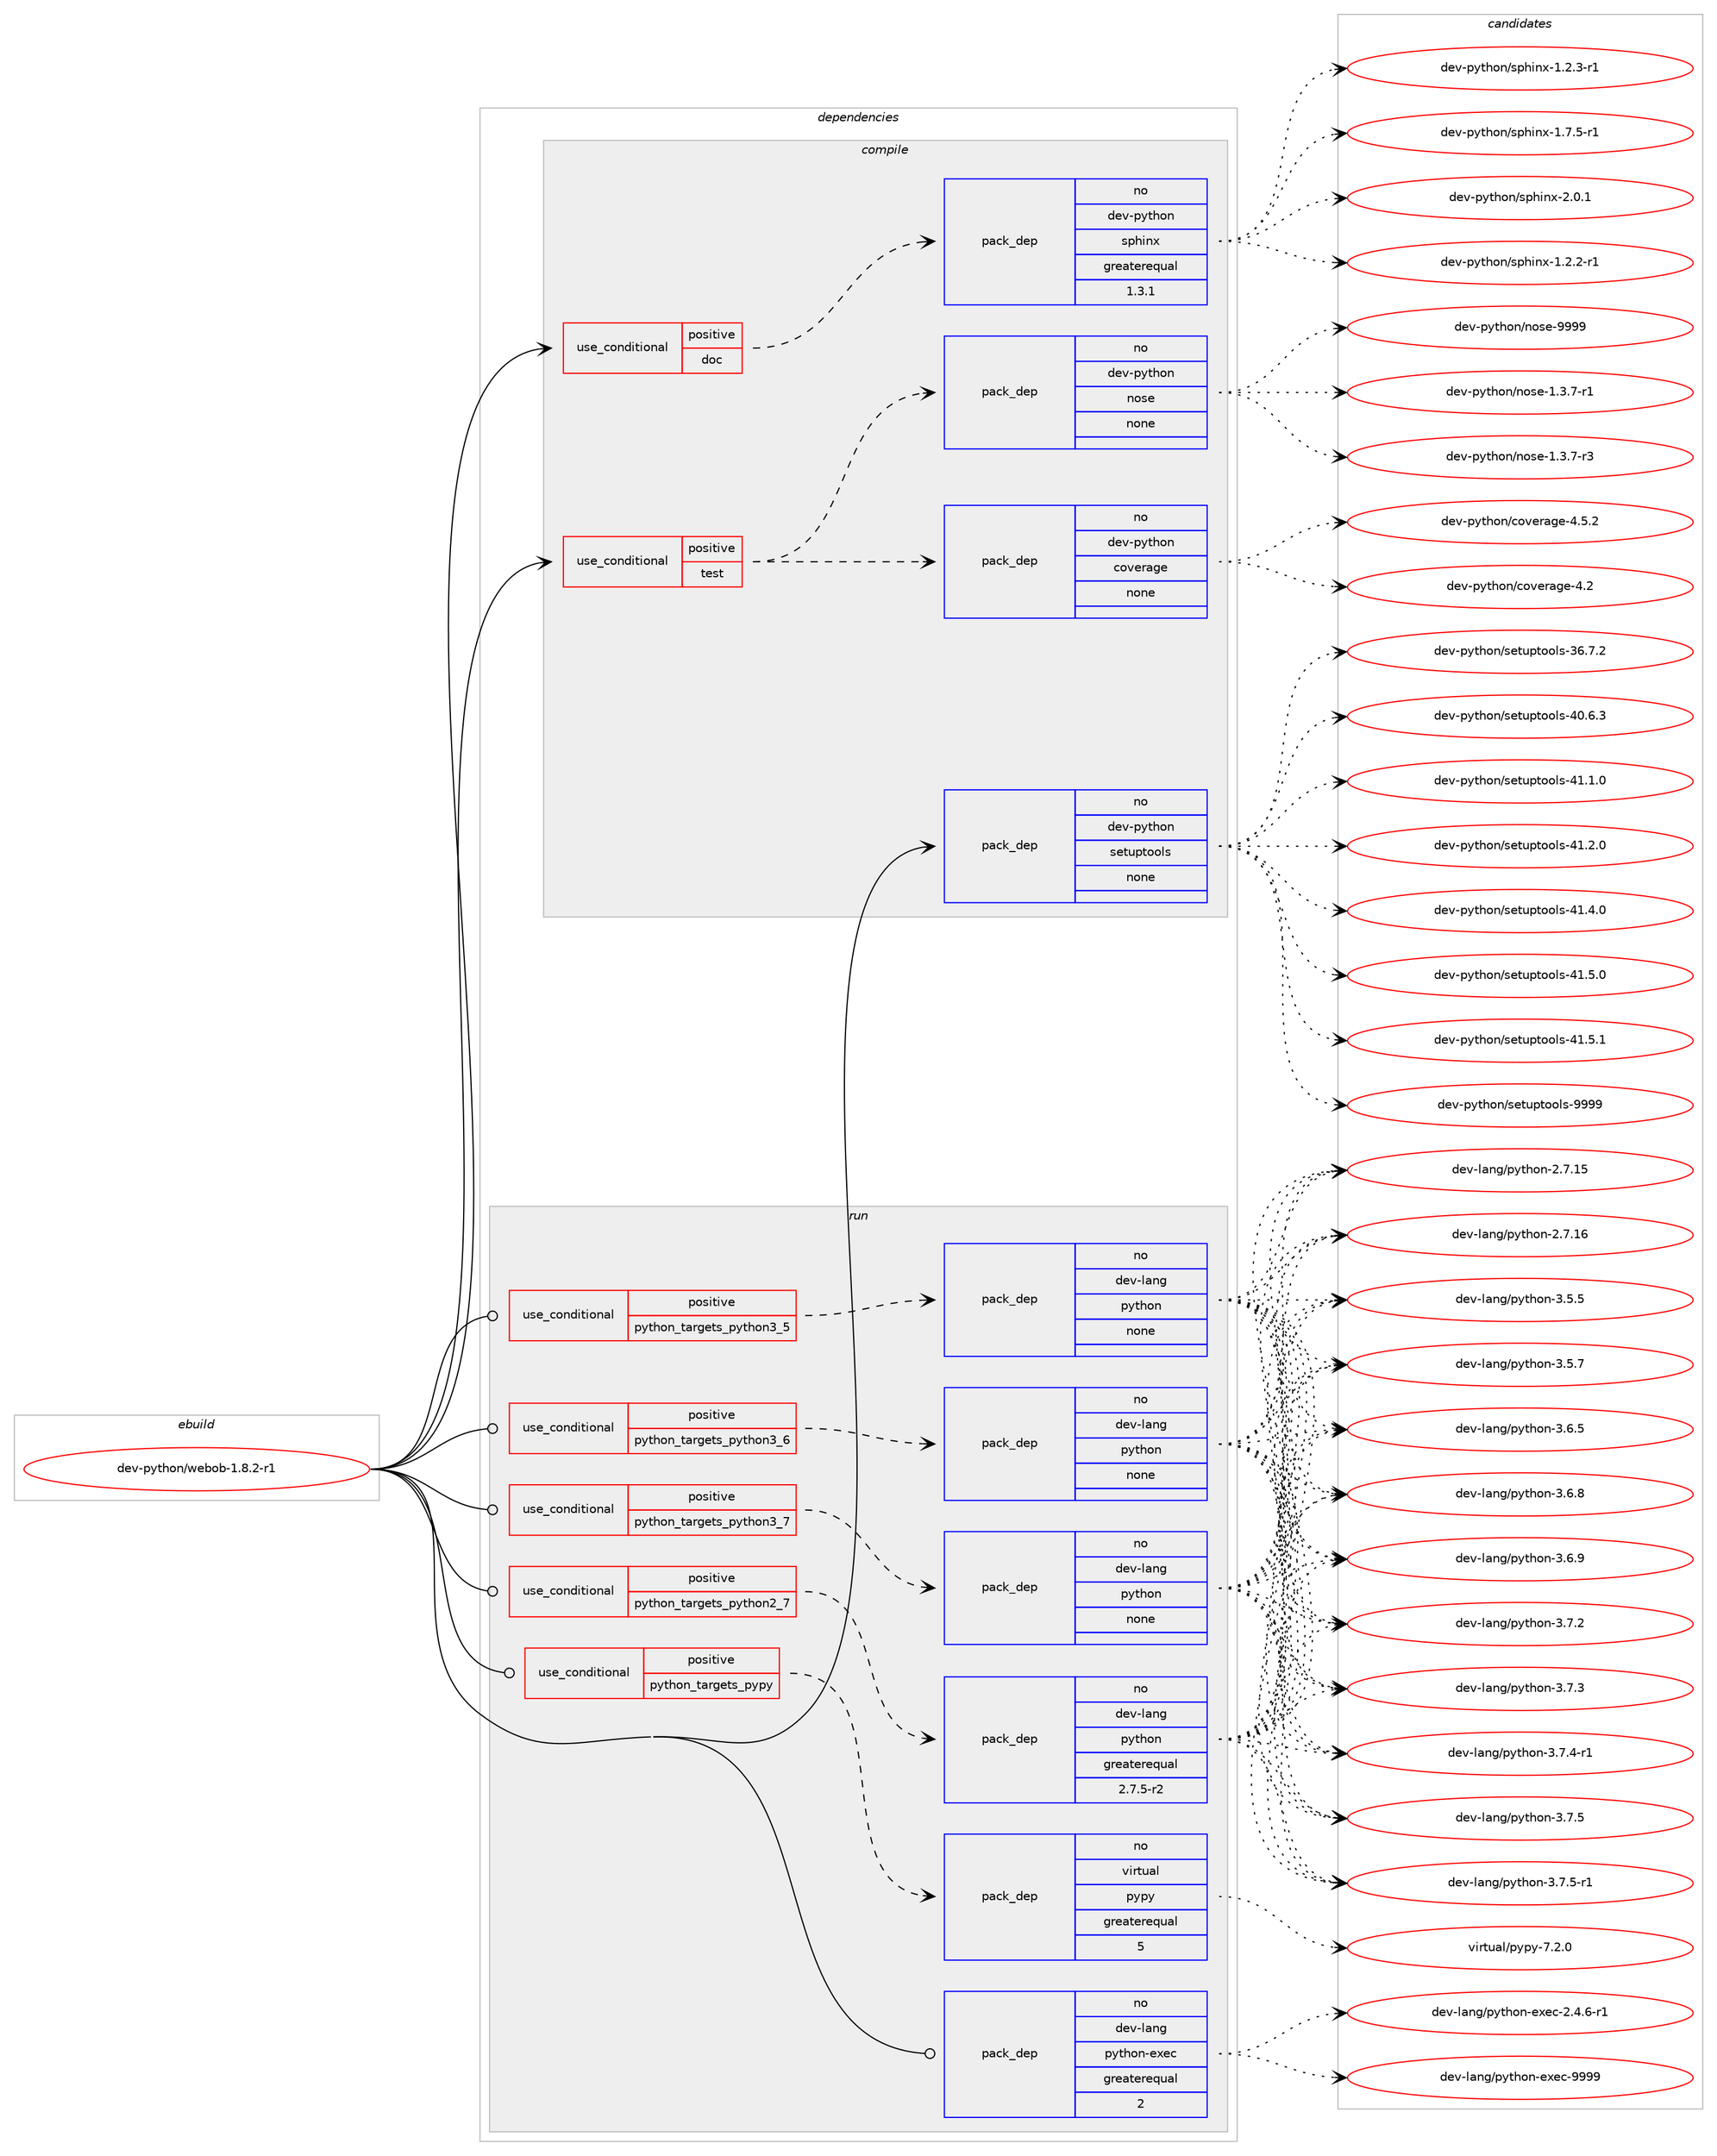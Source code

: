 digraph prolog {

# *************
# Graph options
# *************

newrank=true;
concentrate=true;
compound=true;
graph [rankdir=LR,fontname=Helvetica,fontsize=10,ranksep=1.5];#, ranksep=2.5, nodesep=0.2];
edge  [arrowhead=vee];
node  [fontname=Helvetica,fontsize=10];

# **********
# The ebuild
# **********

subgraph cluster_leftcol {
color=gray;
rank=same;
label=<<i>ebuild</i>>;
id [label="dev-python/webob-1.8.2-r1", color=red, width=4, href="../dev-python/webob-1.8.2-r1.svg"];
}

# ****************
# The dependencies
# ****************

subgraph cluster_midcol {
color=gray;
label=<<i>dependencies</i>>;
subgraph cluster_compile {
fillcolor="#eeeeee";
style=filled;
label=<<i>compile</i>>;
subgraph cond151333 {
dependency643601 [label=<<TABLE BORDER="0" CELLBORDER="1" CELLSPACING="0" CELLPADDING="4"><TR><TD ROWSPAN="3" CELLPADDING="10">use_conditional</TD></TR><TR><TD>positive</TD></TR><TR><TD>doc</TD></TR></TABLE>>, shape=none, color=red];
subgraph pack480379 {
dependency643602 [label=<<TABLE BORDER="0" CELLBORDER="1" CELLSPACING="0" CELLPADDING="4" WIDTH="220"><TR><TD ROWSPAN="6" CELLPADDING="30">pack_dep</TD></TR><TR><TD WIDTH="110">no</TD></TR><TR><TD>dev-python</TD></TR><TR><TD>sphinx</TD></TR><TR><TD>greaterequal</TD></TR><TR><TD>1.3.1</TD></TR></TABLE>>, shape=none, color=blue];
}
dependency643601:e -> dependency643602:w [weight=20,style="dashed",arrowhead="vee"];
}
id:e -> dependency643601:w [weight=20,style="solid",arrowhead="vee"];
subgraph cond151334 {
dependency643603 [label=<<TABLE BORDER="0" CELLBORDER="1" CELLSPACING="0" CELLPADDING="4"><TR><TD ROWSPAN="3" CELLPADDING="10">use_conditional</TD></TR><TR><TD>positive</TD></TR><TR><TD>test</TD></TR></TABLE>>, shape=none, color=red];
subgraph pack480380 {
dependency643604 [label=<<TABLE BORDER="0" CELLBORDER="1" CELLSPACING="0" CELLPADDING="4" WIDTH="220"><TR><TD ROWSPAN="6" CELLPADDING="30">pack_dep</TD></TR><TR><TD WIDTH="110">no</TD></TR><TR><TD>dev-python</TD></TR><TR><TD>nose</TD></TR><TR><TD>none</TD></TR><TR><TD></TD></TR></TABLE>>, shape=none, color=blue];
}
dependency643603:e -> dependency643604:w [weight=20,style="dashed",arrowhead="vee"];
subgraph pack480381 {
dependency643605 [label=<<TABLE BORDER="0" CELLBORDER="1" CELLSPACING="0" CELLPADDING="4" WIDTH="220"><TR><TD ROWSPAN="6" CELLPADDING="30">pack_dep</TD></TR><TR><TD WIDTH="110">no</TD></TR><TR><TD>dev-python</TD></TR><TR><TD>coverage</TD></TR><TR><TD>none</TD></TR><TR><TD></TD></TR></TABLE>>, shape=none, color=blue];
}
dependency643603:e -> dependency643605:w [weight=20,style="dashed",arrowhead="vee"];
}
id:e -> dependency643603:w [weight=20,style="solid",arrowhead="vee"];
subgraph pack480382 {
dependency643606 [label=<<TABLE BORDER="0" CELLBORDER="1" CELLSPACING="0" CELLPADDING="4" WIDTH="220"><TR><TD ROWSPAN="6" CELLPADDING="30">pack_dep</TD></TR><TR><TD WIDTH="110">no</TD></TR><TR><TD>dev-python</TD></TR><TR><TD>setuptools</TD></TR><TR><TD>none</TD></TR><TR><TD></TD></TR></TABLE>>, shape=none, color=blue];
}
id:e -> dependency643606:w [weight=20,style="solid",arrowhead="vee"];
}
subgraph cluster_compileandrun {
fillcolor="#eeeeee";
style=filled;
label=<<i>compile and run</i>>;
}
subgraph cluster_run {
fillcolor="#eeeeee";
style=filled;
label=<<i>run</i>>;
subgraph cond151335 {
dependency643607 [label=<<TABLE BORDER="0" CELLBORDER="1" CELLSPACING="0" CELLPADDING="4"><TR><TD ROWSPAN="3" CELLPADDING="10">use_conditional</TD></TR><TR><TD>positive</TD></TR><TR><TD>python_targets_pypy</TD></TR></TABLE>>, shape=none, color=red];
subgraph pack480383 {
dependency643608 [label=<<TABLE BORDER="0" CELLBORDER="1" CELLSPACING="0" CELLPADDING="4" WIDTH="220"><TR><TD ROWSPAN="6" CELLPADDING="30">pack_dep</TD></TR><TR><TD WIDTH="110">no</TD></TR><TR><TD>virtual</TD></TR><TR><TD>pypy</TD></TR><TR><TD>greaterequal</TD></TR><TR><TD>5</TD></TR></TABLE>>, shape=none, color=blue];
}
dependency643607:e -> dependency643608:w [weight=20,style="dashed",arrowhead="vee"];
}
id:e -> dependency643607:w [weight=20,style="solid",arrowhead="odot"];
subgraph cond151336 {
dependency643609 [label=<<TABLE BORDER="0" CELLBORDER="1" CELLSPACING="0" CELLPADDING="4"><TR><TD ROWSPAN="3" CELLPADDING="10">use_conditional</TD></TR><TR><TD>positive</TD></TR><TR><TD>python_targets_python2_7</TD></TR></TABLE>>, shape=none, color=red];
subgraph pack480384 {
dependency643610 [label=<<TABLE BORDER="0" CELLBORDER="1" CELLSPACING="0" CELLPADDING="4" WIDTH="220"><TR><TD ROWSPAN="6" CELLPADDING="30">pack_dep</TD></TR><TR><TD WIDTH="110">no</TD></TR><TR><TD>dev-lang</TD></TR><TR><TD>python</TD></TR><TR><TD>greaterequal</TD></TR><TR><TD>2.7.5-r2</TD></TR></TABLE>>, shape=none, color=blue];
}
dependency643609:e -> dependency643610:w [weight=20,style="dashed",arrowhead="vee"];
}
id:e -> dependency643609:w [weight=20,style="solid",arrowhead="odot"];
subgraph cond151337 {
dependency643611 [label=<<TABLE BORDER="0" CELLBORDER="1" CELLSPACING="0" CELLPADDING="4"><TR><TD ROWSPAN="3" CELLPADDING="10">use_conditional</TD></TR><TR><TD>positive</TD></TR><TR><TD>python_targets_python3_5</TD></TR></TABLE>>, shape=none, color=red];
subgraph pack480385 {
dependency643612 [label=<<TABLE BORDER="0" CELLBORDER="1" CELLSPACING="0" CELLPADDING="4" WIDTH="220"><TR><TD ROWSPAN="6" CELLPADDING="30">pack_dep</TD></TR><TR><TD WIDTH="110">no</TD></TR><TR><TD>dev-lang</TD></TR><TR><TD>python</TD></TR><TR><TD>none</TD></TR><TR><TD></TD></TR></TABLE>>, shape=none, color=blue];
}
dependency643611:e -> dependency643612:w [weight=20,style="dashed",arrowhead="vee"];
}
id:e -> dependency643611:w [weight=20,style="solid",arrowhead="odot"];
subgraph cond151338 {
dependency643613 [label=<<TABLE BORDER="0" CELLBORDER="1" CELLSPACING="0" CELLPADDING="4"><TR><TD ROWSPAN="3" CELLPADDING="10">use_conditional</TD></TR><TR><TD>positive</TD></TR><TR><TD>python_targets_python3_6</TD></TR></TABLE>>, shape=none, color=red];
subgraph pack480386 {
dependency643614 [label=<<TABLE BORDER="0" CELLBORDER="1" CELLSPACING="0" CELLPADDING="4" WIDTH="220"><TR><TD ROWSPAN="6" CELLPADDING="30">pack_dep</TD></TR><TR><TD WIDTH="110">no</TD></TR><TR><TD>dev-lang</TD></TR><TR><TD>python</TD></TR><TR><TD>none</TD></TR><TR><TD></TD></TR></TABLE>>, shape=none, color=blue];
}
dependency643613:e -> dependency643614:w [weight=20,style="dashed",arrowhead="vee"];
}
id:e -> dependency643613:w [weight=20,style="solid",arrowhead="odot"];
subgraph cond151339 {
dependency643615 [label=<<TABLE BORDER="0" CELLBORDER="1" CELLSPACING="0" CELLPADDING="4"><TR><TD ROWSPAN="3" CELLPADDING="10">use_conditional</TD></TR><TR><TD>positive</TD></TR><TR><TD>python_targets_python3_7</TD></TR></TABLE>>, shape=none, color=red];
subgraph pack480387 {
dependency643616 [label=<<TABLE BORDER="0" CELLBORDER="1" CELLSPACING="0" CELLPADDING="4" WIDTH="220"><TR><TD ROWSPAN="6" CELLPADDING="30">pack_dep</TD></TR><TR><TD WIDTH="110">no</TD></TR><TR><TD>dev-lang</TD></TR><TR><TD>python</TD></TR><TR><TD>none</TD></TR><TR><TD></TD></TR></TABLE>>, shape=none, color=blue];
}
dependency643615:e -> dependency643616:w [weight=20,style="dashed",arrowhead="vee"];
}
id:e -> dependency643615:w [weight=20,style="solid",arrowhead="odot"];
subgraph pack480388 {
dependency643617 [label=<<TABLE BORDER="0" CELLBORDER="1" CELLSPACING="0" CELLPADDING="4" WIDTH="220"><TR><TD ROWSPAN="6" CELLPADDING="30">pack_dep</TD></TR><TR><TD WIDTH="110">no</TD></TR><TR><TD>dev-lang</TD></TR><TR><TD>python-exec</TD></TR><TR><TD>greaterequal</TD></TR><TR><TD>2</TD></TR></TABLE>>, shape=none, color=blue];
}
id:e -> dependency643617:w [weight=20,style="solid",arrowhead="odot"];
}
}

# **************
# The candidates
# **************

subgraph cluster_choices {
rank=same;
color=gray;
label=<<i>candidates</i>>;

subgraph choice480379 {
color=black;
nodesep=1;
choice10010111845112121116104111110471151121041051101204549465046504511449 [label="dev-python/sphinx-1.2.2-r1", color=red, width=4,href="../dev-python/sphinx-1.2.2-r1.svg"];
choice10010111845112121116104111110471151121041051101204549465046514511449 [label="dev-python/sphinx-1.2.3-r1", color=red, width=4,href="../dev-python/sphinx-1.2.3-r1.svg"];
choice10010111845112121116104111110471151121041051101204549465546534511449 [label="dev-python/sphinx-1.7.5-r1", color=red, width=4,href="../dev-python/sphinx-1.7.5-r1.svg"];
choice1001011184511212111610411111047115112104105110120455046484649 [label="dev-python/sphinx-2.0.1", color=red, width=4,href="../dev-python/sphinx-2.0.1.svg"];
dependency643602:e -> choice10010111845112121116104111110471151121041051101204549465046504511449:w [style=dotted,weight="100"];
dependency643602:e -> choice10010111845112121116104111110471151121041051101204549465046514511449:w [style=dotted,weight="100"];
dependency643602:e -> choice10010111845112121116104111110471151121041051101204549465546534511449:w [style=dotted,weight="100"];
dependency643602:e -> choice1001011184511212111610411111047115112104105110120455046484649:w [style=dotted,weight="100"];
}
subgraph choice480380 {
color=black;
nodesep=1;
choice10010111845112121116104111110471101111151014549465146554511449 [label="dev-python/nose-1.3.7-r1", color=red, width=4,href="../dev-python/nose-1.3.7-r1.svg"];
choice10010111845112121116104111110471101111151014549465146554511451 [label="dev-python/nose-1.3.7-r3", color=red, width=4,href="../dev-python/nose-1.3.7-r3.svg"];
choice10010111845112121116104111110471101111151014557575757 [label="dev-python/nose-9999", color=red, width=4,href="../dev-python/nose-9999.svg"];
dependency643604:e -> choice10010111845112121116104111110471101111151014549465146554511449:w [style=dotted,weight="100"];
dependency643604:e -> choice10010111845112121116104111110471101111151014549465146554511451:w [style=dotted,weight="100"];
dependency643604:e -> choice10010111845112121116104111110471101111151014557575757:w [style=dotted,weight="100"];
}
subgraph choice480381 {
color=black;
nodesep=1;
choice1001011184511212111610411111047991111181011149710310145524650 [label="dev-python/coverage-4.2", color=red, width=4,href="../dev-python/coverage-4.2.svg"];
choice10010111845112121116104111110479911111810111497103101455246534650 [label="dev-python/coverage-4.5.2", color=red, width=4,href="../dev-python/coverage-4.5.2.svg"];
dependency643605:e -> choice1001011184511212111610411111047991111181011149710310145524650:w [style=dotted,weight="100"];
dependency643605:e -> choice10010111845112121116104111110479911111810111497103101455246534650:w [style=dotted,weight="100"];
}
subgraph choice480382 {
color=black;
nodesep=1;
choice100101118451121211161041111104711510111611711211611111110811545515446554650 [label="dev-python/setuptools-36.7.2", color=red, width=4,href="../dev-python/setuptools-36.7.2.svg"];
choice100101118451121211161041111104711510111611711211611111110811545524846544651 [label="dev-python/setuptools-40.6.3", color=red, width=4,href="../dev-python/setuptools-40.6.3.svg"];
choice100101118451121211161041111104711510111611711211611111110811545524946494648 [label="dev-python/setuptools-41.1.0", color=red, width=4,href="../dev-python/setuptools-41.1.0.svg"];
choice100101118451121211161041111104711510111611711211611111110811545524946504648 [label="dev-python/setuptools-41.2.0", color=red, width=4,href="../dev-python/setuptools-41.2.0.svg"];
choice100101118451121211161041111104711510111611711211611111110811545524946524648 [label="dev-python/setuptools-41.4.0", color=red, width=4,href="../dev-python/setuptools-41.4.0.svg"];
choice100101118451121211161041111104711510111611711211611111110811545524946534648 [label="dev-python/setuptools-41.5.0", color=red, width=4,href="../dev-python/setuptools-41.5.0.svg"];
choice100101118451121211161041111104711510111611711211611111110811545524946534649 [label="dev-python/setuptools-41.5.1", color=red, width=4,href="../dev-python/setuptools-41.5.1.svg"];
choice10010111845112121116104111110471151011161171121161111111081154557575757 [label="dev-python/setuptools-9999", color=red, width=4,href="../dev-python/setuptools-9999.svg"];
dependency643606:e -> choice100101118451121211161041111104711510111611711211611111110811545515446554650:w [style=dotted,weight="100"];
dependency643606:e -> choice100101118451121211161041111104711510111611711211611111110811545524846544651:w [style=dotted,weight="100"];
dependency643606:e -> choice100101118451121211161041111104711510111611711211611111110811545524946494648:w [style=dotted,weight="100"];
dependency643606:e -> choice100101118451121211161041111104711510111611711211611111110811545524946504648:w [style=dotted,weight="100"];
dependency643606:e -> choice100101118451121211161041111104711510111611711211611111110811545524946524648:w [style=dotted,weight="100"];
dependency643606:e -> choice100101118451121211161041111104711510111611711211611111110811545524946534648:w [style=dotted,weight="100"];
dependency643606:e -> choice100101118451121211161041111104711510111611711211611111110811545524946534649:w [style=dotted,weight="100"];
dependency643606:e -> choice10010111845112121116104111110471151011161171121161111111081154557575757:w [style=dotted,weight="100"];
}
subgraph choice480383 {
color=black;
nodesep=1;
choice1181051141161179710847112121112121455546504648 [label="virtual/pypy-7.2.0", color=red, width=4,href="../virtual/pypy-7.2.0.svg"];
dependency643608:e -> choice1181051141161179710847112121112121455546504648:w [style=dotted,weight="100"];
}
subgraph choice480384 {
color=black;
nodesep=1;
choice10010111845108971101034711212111610411111045504655464953 [label="dev-lang/python-2.7.15", color=red, width=4,href="../dev-lang/python-2.7.15.svg"];
choice10010111845108971101034711212111610411111045504655464954 [label="dev-lang/python-2.7.16", color=red, width=4,href="../dev-lang/python-2.7.16.svg"];
choice100101118451089711010347112121116104111110455146534653 [label="dev-lang/python-3.5.5", color=red, width=4,href="../dev-lang/python-3.5.5.svg"];
choice100101118451089711010347112121116104111110455146534655 [label="dev-lang/python-3.5.7", color=red, width=4,href="../dev-lang/python-3.5.7.svg"];
choice100101118451089711010347112121116104111110455146544653 [label="dev-lang/python-3.6.5", color=red, width=4,href="../dev-lang/python-3.6.5.svg"];
choice100101118451089711010347112121116104111110455146544656 [label="dev-lang/python-3.6.8", color=red, width=4,href="../dev-lang/python-3.6.8.svg"];
choice100101118451089711010347112121116104111110455146544657 [label="dev-lang/python-3.6.9", color=red, width=4,href="../dev-lang/python-3.6.9.svg"];
choice100101118451089711010347112121116104111110455146554650 [label="dev-lang/python-3.7.2", color=red, width=4,href="../dev-lang/python-3.7.2.svg"];
choice100101118451089711010347112121116104111110455146554651 [label="dev-lang/python-3.7.3", color=red, width=4,href="../dev-lang/python-3.7.3.svg"];
choice1001011184510897110103471121211161041111104551465546524511449 [label="dev-lang/python-3.7.4-r1", color=red, width=4,href="../dev-lang/python-3.7.4-r1.svg"];
choice100101118451089711010347112121116104111110455146554653 [label="dev-lang/python-3.7.5", color=red, width=4,href="../dev-lang/python-3.7.5.svg"];
choice1001011184510897110103471121211161041111104551465546534511449 [label="dev-lang/python-3.7.5-r1", color=red, width=4,href="../dev-lang/python-3.7.5-r1.svg"];
dependency643610:e -> choice10010111845108971101034711212111610411111045504655464953:w [style=dotted,weight="100"];
dependency643610:e -> choice10010111845108971101034711212111610411111045504655464954:w [style=dotted,weight="100"];
dependency643610:e -> choice100101118451089711010347112121116104111110455146534653:w [style=dotted,weight="100"];
dependency643610:e -> choice100101118451089711010347112121116104111110455146534655:w [style=dotted,weight="100"];
dependency643610:e -> choice100101118451089711010347112121116104111110455146544653:w [style=dotted,weight="100"];
dependency643610:e -> choice100101118451089711010347112121116104111110455146544656:w [style=dotted,weight="100"];
dependency643610:e -> choice100101118451089711010347112121116104111110455146544657:w [style=dotted,weight="100"];
dependency643610:e -> choice100101118451089711010347112121116104111110455146554650:w [style=dotted,weight="100"];
dependency643610:e -> choice100101118451089711010347112121116104111110455146554651:w [style=dotted,weight="100"];
dependency643610:e -> choice1001011184510897110103471121211161041111104551465546524511449:w [style=dotted,weight="100"];
dependency643610:e -> choice100101118451089711010347112121116104111110455146554653:w [style=dotted,weight="100"];
dependency643610:e -> choice1001011184510897110103471121211161041111104551465546534511449:w [style=dotted,weight="100"];
}
subgraph choice480385 {
color=black;
nodesep=1;
choice10010111845108971101034711212111610411111045504655464953 [label="dev-lang/python-2.7.15", color=red, width=4,href="../dev-lang/python-2.7.15.svg"];
choice10010111845108971101034711212111610411111045504655464954 [label="dev-lang/python-2.7.16", color=red, width=4,href="../dev-lang/python-2.7.16.svg"];
choice100101118451089711010347112121116104111110455146534653 [label="dev-lang/python-3.5.5", color=red, width=4,href="../dev-lang/python-3.5.5.svg"];
choice100101118451089711010347112121116104111110455146534655 [label="dev-lang/python-3.5.7", color=red, width=4,href="../dev-lang/python-3.5.7.svg"];
choice100101118451089711010347112121116104111110455146544653 [label="dev-lang/python-3.6.5", color=red, width=4,href="../dev-lang/python-3.6.5.svg"];
choice100101118451089711010347112121116104111110455146544656 [label="dev-lang/python-3.6.8", color=red, width=4,href="../dev-lang/python-3.6.8.svg"];
choice100101118451089711010347112121116104111110455146544657 [label="dev-lang/python-3.6.9", color=red, width=4,href="../dev-lang/python-3.6.9.svg"];
choice100101118451089711010347112121116104111110455146554650 [label="dev-lang/python-3.7.2", color=red, width=4,href="../dev-lang/python-3.7.2.svg"];
choice100101118451089711010347112121116104111110455146554651 [label="dev-lang/python-3.7.3", color=red, width=4,href="../dev-lang/python-3.7.3.svg"];
choice1001011184510897110103471121211161041111104551465546524511449 [label="dev-lang/python-3.7.4-r1", color=red, width=4,href="../dev-lang/python-3.7.4-r1.svg"];
choice100101118451089711010347112121116104111110455146554653 [label="dev-lang/python-3.7.5", color=red, width=4,href="../dev-lang/python-3.7.5.svg"];
choice1001011184510897110103471121211161041111104551465546534511449 [label="dev-lang/python-3.7.5-r1", color=red, width=4,href="../dev-lang/python-3.7.5-r1.svg"];
dependency643612:e -> choice10010111845108971101034711212111610411111045504655464953:w [style=dotted,weight="100"];
dependency643612:e -> choice10010111845108971101034711212111610411111045504655464954:w [style=dotted,weight="100"];
dependency643612:e -> choice100101118451089711010347112121116104111110455146534653:w [style=dotted,weight="100"];
dependency643612:e -> choice100101118451089711010347112121116104111110455146534655:w [style=dotted,weight="100"];
dependency643612:e -> choice100101118451089711010347112121116104111110455146544653:w [style=dotted,weight="100"];
dependency643612:e -> choice100101118451089711010347112121116104111110455146544656:w [style=dotted,weight="100"];
dependency643612:e -> choice100101118451089711010347112121116104111110455146544657:w [style=dotted,weight="100"];
dependency643612:e -> choice100101118451089711010347112121116104111110455146554650:w [style=dotted,weight="100"];
dependency643612:e -> choice100101118451089711010347112121116104111110455146554651:w [style=dotted,weight="100"];
dependency643612:e -> choice1001011184510897110103471121211161041111104551465546524511449:w [style=dotted,weight="100"];
dependency643612:e -> choice100101118451089711010347112121116104111110455146554653:w [style=dotted,weight="100"];
dependency643612:e -> choice1001011184510897110103471121211161041111104551465546534511449:w [style=dotted,weight="100"];
}
subgraph choice480386 {
color=black;
nodesep=1;
choice10010111845108971101034711212111610411111045504655464953 [label="dev-lang/python-2.7.15", color=red, width=4,href="../dev-lang/python-2.7.15.svg"];
choice10010111845108971101034711212111610411111045504655464954 [label="dev-lang/python-2.7.16", color=red, width=4,href="../dev-lang/python-2.7.16.svg"];
choice100101118451089711010347112121116104111110455146534653 [label="dev-lang/python-3.5.5", color=red, width=4,href="../dev-lang/python-3.5.5.svg"];
choice100101118451089711010347112121116104111110455146534655 [label="dev-lang/python-3.5.7", color=red, width=4,href="../dev-lang/python-3.5.7.svg"];
choice100101118451089711010347112121116104111110455146544653 [label="dev-lang/python-3.6.5", color=red, width=4,href="../dev-lang/python-3.6.5.svg"];
choice100101118451089711010347112121116104111110455146544656 [label="dev-lang/python-3.6.8", color=red, width=4,href="../dev-lang/python-3.6.8.svg"];
choice100101118451089711010347112121116104111110455146544657 [label="dev-lang/python-3.6.9", color=red, width=4,href="../dev-lang/python-3.6.9.svg"];
choice100101118451089711010347112121116104111110455146554650 [label="dev-lang/python-3.7.2", color=red, width=4,href="../dev-lang/python-3.7.2.svg"];
choice100101118451089711010347112121116104111110455146554651 [label="dev-lang/python-3.7.3", color=red, width=4,href="../dev-lang/python-3.7.3.svg"];
choice1001011184510897110103471121211161041111104551465546524511449 [label="dev-lang/python-3.7.4-r1", color=red, width=4,href="../dev-lang/python-3.7.4-r1.svg"];
choice100101118451089711010347112121116104111110455146554653 [label="dev-lang/python-3.7.5", color=red, width=4,href="../dev-lang/python-3.7.5.svg"];
choice1001011184510897110103471121211161041111104551465546534511449 [label="dev-lang/python-3.7.5-r1", color=red, width=4,href="../dev-lang/python-3.7.5-r1.svg"];
dependency643614:e -> choice10010111845108971101034711212111610411111045504655464953:w [style=dotted,weight="100"];
dependency643614:e -> choice10010111845108971101034711212111610411111045504655464954:w [style=dotted,weight="100"];
dependency643614:e -> choice100101118451089711010347112121116104111110455146534653:w [style=dotted,weight="100"];
dependency643614:e -> choice100101118451089711010347112121116104111110455146534655:w [style=dotted,weight="100"];
dependency643614:e -> choice100101118451089711010347112121116104111110455146544653:w [style=dotted,weight="100"];
dependency643614:e -> choice100101118451089711010347112121116104111110455146544656:w [style=dotted,weight="100"];
dependency643614:e -> choice100101118451089711010347112121116104111110455146544657:w [style=dotted,weight="100"];
dependency643614:e -> choice100101118451089711010347112121116104111110455146554650:w [style=dotted,weight="100"];
dependency643614:e -> choice100101118451089711010347112121116104111110455146554651:w [style=dotted,weight="100"];
dependency643614:e -> choice1001011184510897110103471121211161041111104551465546524511449:w [style=dotted,weight="100"];
dependency643614:e -> choice100101118451089711010347112121116104111110455146554653:w [style=dotted,weight="100"];
dependency643614:e -> choice1001011184510897110103471121211161041111104551465546534511449:w [style=dotted,weight="100"];
}
subgraph choice480387 {
color=black;
nodesep=1;
choice10010111845108971101034711212111610411111045504655464953 [label="dev-lang/python-2.7.15", color=red, width=4,href="../dev-lang/python-2.7.15.svg"];
choice10010111845108971101034711212111610411111045504655464954 [label="dev-lang/python-2.7.16", color=red, width=4,href="../dev-lang/python-2.7.16.svg"];
choice100101118451089711010347112121116104111110455146534653 [label="dev-lang/python-3.5.5", color=red, width=4,href="../dev-lang/python-3.5.5.svg"];
choice100101118451089711010347112121116104111110455146534655 [label="dev-lang/python-3.5.7", color=red, width=4,href="../dev-lang/python-3.5.7.svg"];
choice100101118451089711010347112121116104111110455146544653 [label="dev-lang/python-3.6.5", color=red, width=4,href="../dev-lang/python-3.6.5.svg"];
choice100101118451089711010347112121116104111110455146544656 [label="dev-lang/python-3.6.8", color=red, width=4,href="../dev-lang/python-3.6.8.svg"];
choice100101118451089711010347112121116104111110455146544657 [label="dev-lang/python-3.6.9", color=red, width=4,href="../dev-lang/python-3.6.9.svg"];
choice100101118451089711010347112121116104111110455146554650 [label="dev-lang/python-3.7.2", color=red, width=4,href="../dev-lang/python-3.7.2.svg"];
choice100101118451089711010347112121116104111110455146554651 [label="dev-lang/python-3.7.3", color=red, width=4,href="../dev-lang/python-3.7.3.svg"];
choice1001011184510897110103471121211161041111104551465546524511449 [label="dev-lang/python-3.7.4-r1", color=red, width=4,href="../dev-lang/python-3.7.4-r1.svg"];
choice100101118451089711010347112121116104111110455146554653 [label="dev-lang/python-3.7.5", color=red, width=4,href="../dev-lang/python-3.7.5.svg"];
choice1001011184510897110103471121211161041111104551465546534511449 [label="dev-lang/python-3.7.5-r1", color=red, width=4,href="../dev-lang/python-3.7.5-r1.svg"];
dependency643616:e -> choice10010111845108971101034711212111610411111045504655464953:w [style=dotted,weight="100"];
dependency643616:e -> choice10010111845108971101034711212111610411111045504655464954:w [style=dotted,weight="100"];
dependency643616:e -> choice100101118451089711010347112121116104111110455146534653:w [style=dotted,weight="100"];
dependency643616:e -> choice100101118451089711010347112121116104111110455146534655:w [style=dotted,weight="100"];
dependency643616:e -> choice100101118451089711010347112121116104111110455146544653:w [style=dotted,weight="100"];
dependency643616:e -> choice100101118451089711010347112121116104111110455146544656:w [style=dotted,weight="100"];
dependency643616:e -> choice100101118451089711010347112121116104111110455146544657:w [style=dotted,weight="100"];
dependency643616:e -> choice100101118451089711010347112121116104111110455146554650:w [style=dotted,weight="100"];
dependency643616:e -> choice100101118451089711010347112121116104111110455146554651:w [style=dotted,weight="100"];
dependency643616:e -> choice1001011184510897110103471121211161041111104551465546524511449:w [style=dotted,weight="100"];
dependency643616:e -> choice100101118451089711010347112121116104111110455146554653:w [style=dotted,weight="100"];
dependency643616:e -> choice1001011184510897110103471121211161041111104551465546534511449:w [style=dotted,weight="100"];
}
subgraph choice480388 {
color=black;
nodesep=1;
choice10010111845108971101034711212111610411111045101120101994550465246544511449 [label="dev-lang/python-exec-2.4.6-r1", color=red, width=4,href="../dev-lang/python-exec-2.4.6-r1.svg"];
choice10010111845108971101034711212111610411111045101120101994557575757 [label="dev-lang/python-exec-9999", color=red, width=4,href="../dev-lang/python-exec-9999.svg"];
dependency643617:e -> choice10010111845108971101034711212111610411111045101120101994550465246544511449:w [style=dotted,weight="100"];
dependency643617:e -> choice10010111845108971101034711212111610411111045101120101994557575757:w [style=dotted,weight="100"];
}
}

}
